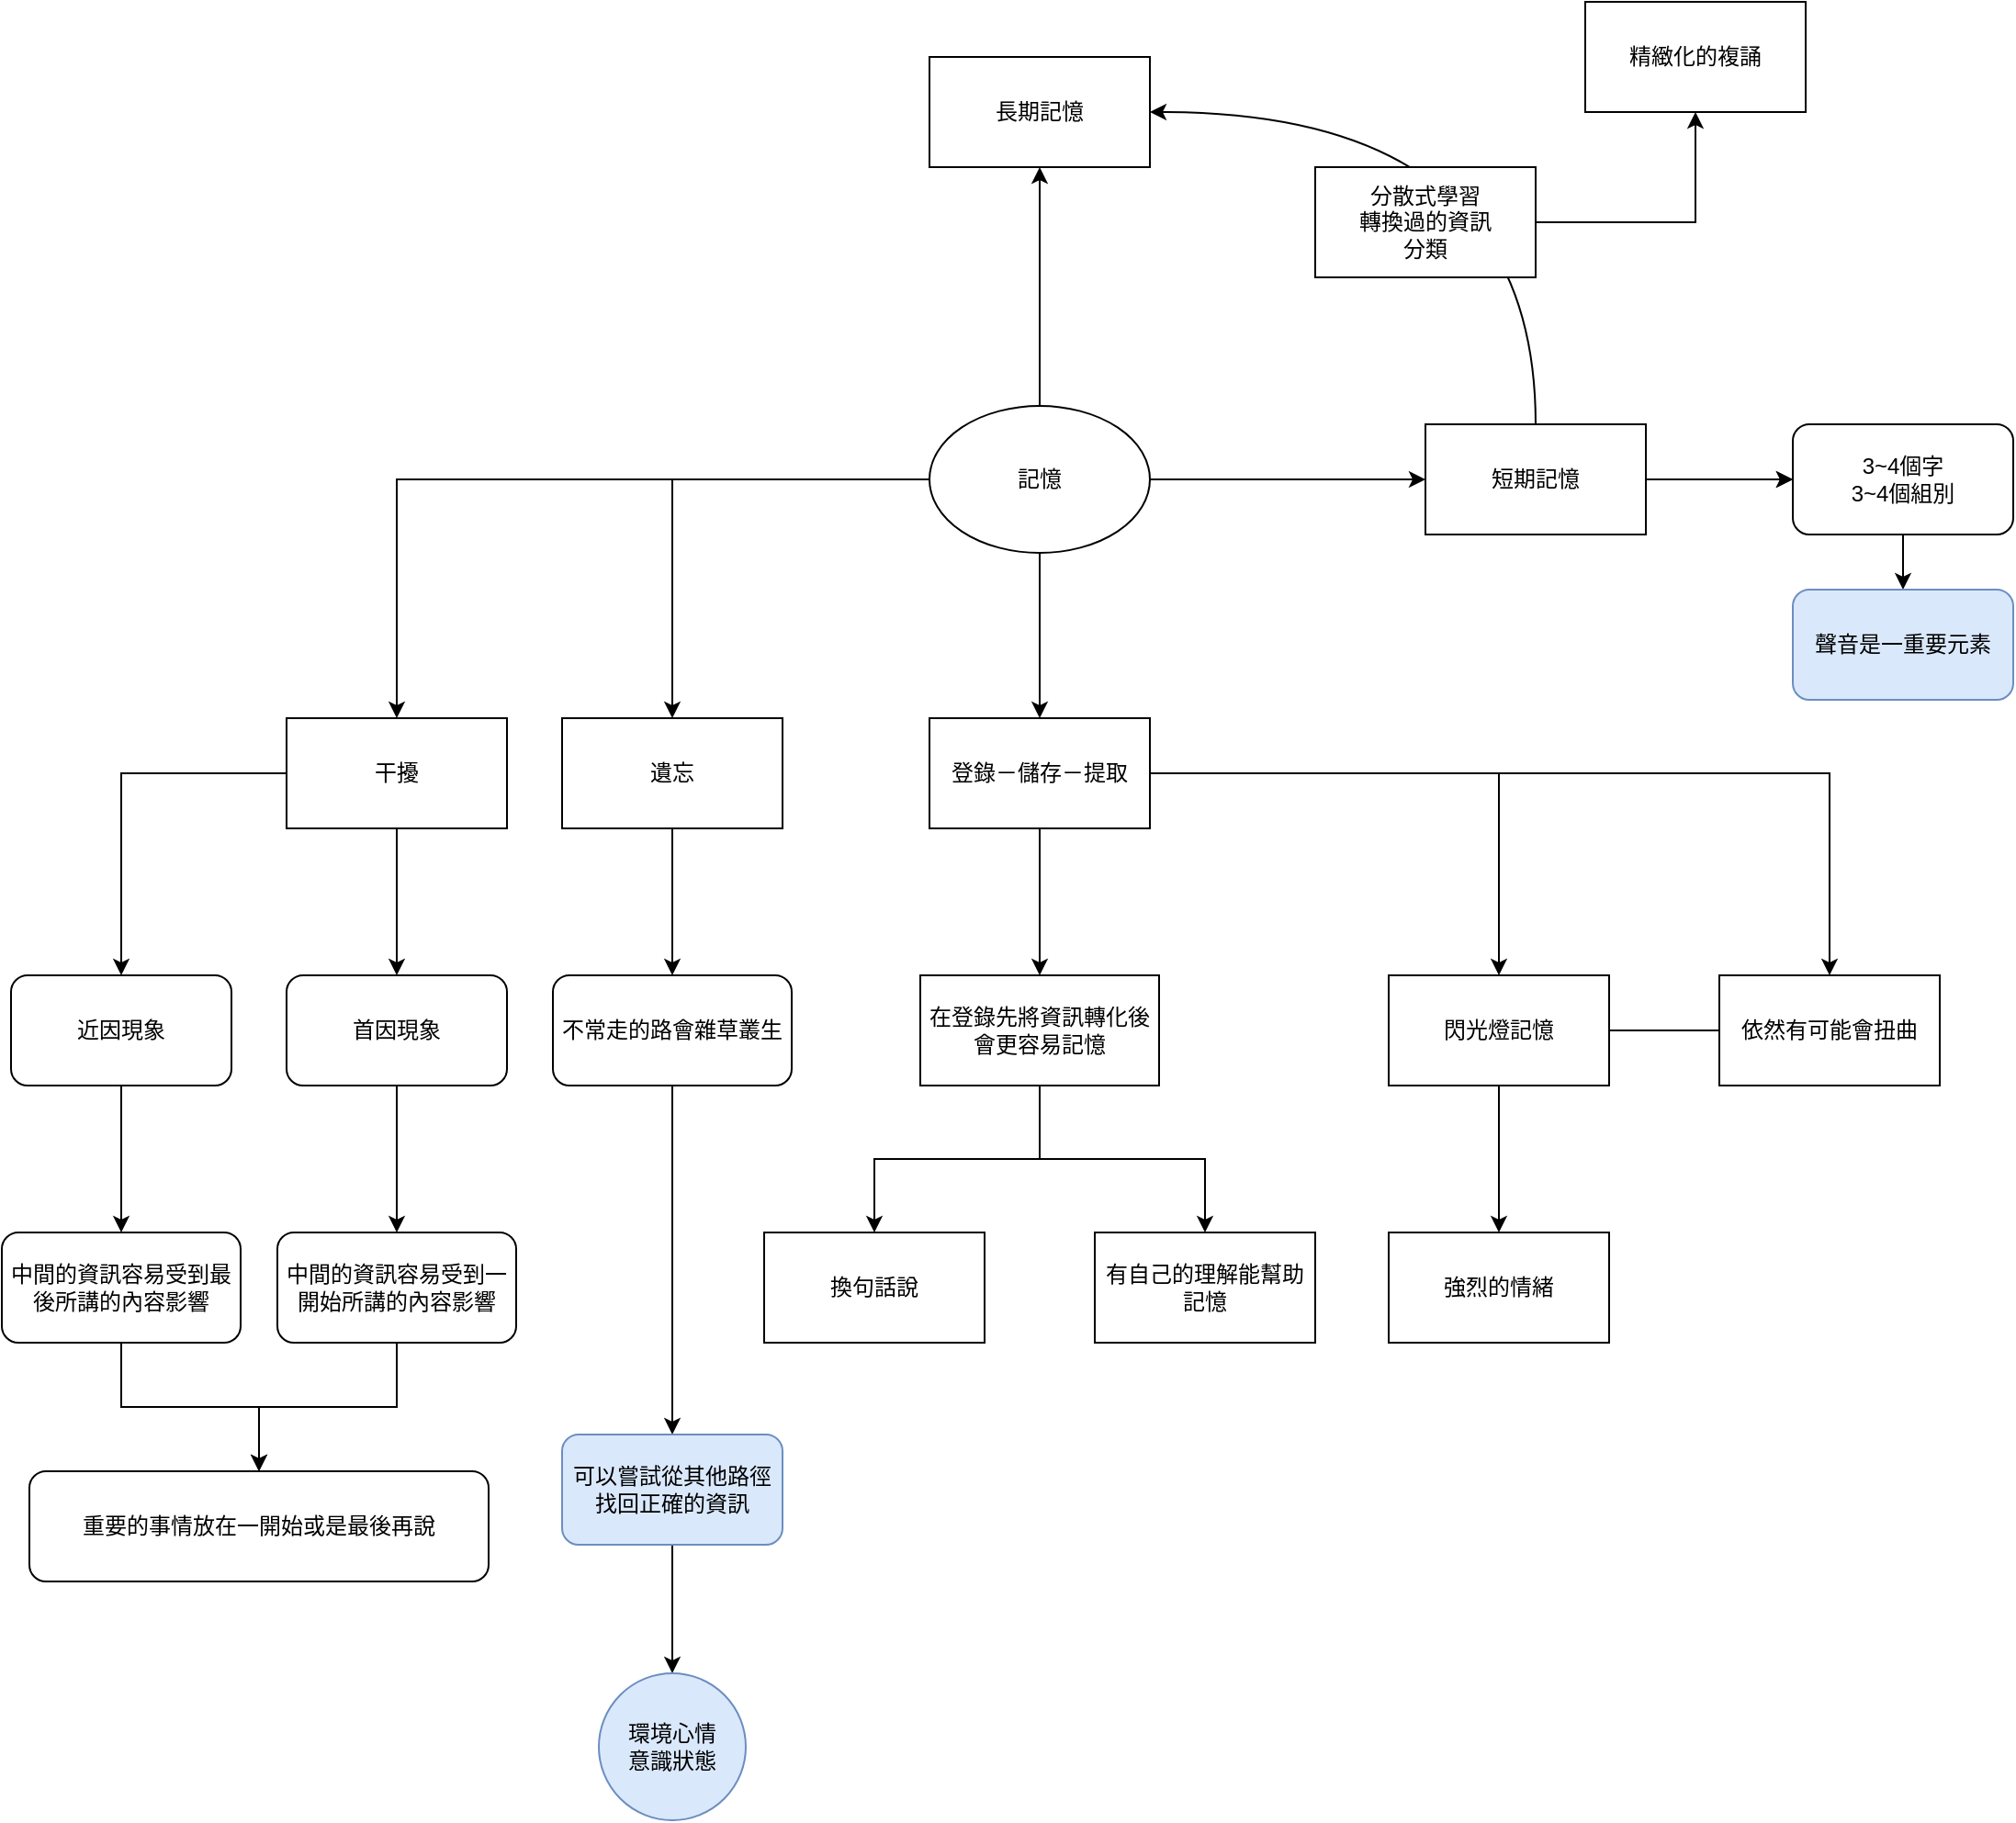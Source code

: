 <mxfile version="24.5.3" type="github">
  <diagram name="第 1 页" id="650_0008pZhlcv7stxL-">
    <mxGraphModel dx="1811" dy="1795" grid="1" gridSize="10" guides="1" tooltips="1" connect="1" arrows="1" fold="1" page="1" pageScale="1" pageWidth="827" pageHeight="1169" math="0" shadow="0">
      <root>
        <mxCell id="0" />
        <mxCell id="1" parent="0" />
        <mxCell id="lIHNAKvChLtOhRkSrMmg-3" value="" style="edgeStyle=orthogonalEdgeStyle;rounded=0;orthogonalLoop=1;jettySize=auto;html=1;" edge="1" parent="1" source="lIHNAKvChLtOhRkSrMmg-1" target="lIHNAKvChLtOhRkSrMmg-2">
          <mxGeometry relative="1" as="geometry" />
        </mxCell>
        <mxCell id="lIHNAKvChLtOhRkSrMmg-19" value="" style="edgeStyle=orthogonalEdgeStyle;rounded=0;orthogonalLoop=1;jettySize=auto;html=1;" edge="1" parent="1" source="lIHNAKvChLtOhRkSrMmg-1" target="lIHNAKvChLtOhRkSrMmg-18">
          <mxGeometry relative="1" as="geometry" />
        </mxCell>
        <mxCell id="lIHNAKvChLtOhRkSrMmg-21" value="" style="edgeStyle=orthogonalEdgeStyle;rounded=0;orthogonalLoop=1;jettySize=auto;html=1;" edge="1" parent="1" source="lIHNAKvChLtOhRkSrMmg-1" target="lIHNAKvChLtOhRkSrMmg-20">
          <mxGeometry relative="1" as="geometry" />
        </mxCell>
        <mxCell id="lIHNAKvChLtOhRkSrMmg-34" value="" style="edgeStyle=orthogonalEdgeStyle;rounded=0;orthogonalLoop=1;jettySize=auto;html=1;" edge="1" parent="1" source="lIHNAKvChLtOhRkSrMmg-1" target="lIHNAKvChLtOhRkSrMmg-33">
          <mxGeometry relative="1" as="geometry" />
        </mxCell>
        <mxCell id="lIHNAKvChLtOhRkSrMmg-36" value="" style="edgeStyle=orthogonalEdgeStyle;rounded=0;orthogonalLoop=1;jettySize=auto;html=1;" edge="1" parent="1" source="lIHNAKvChLtOhRkSrMmg-1" target="lIHNAKvChLtOhRkSrMmg-35">
          <mxGeometry relative="1" as="geometry" />
        </mxCell>
        <mxCell id="lIHNAKvChLtOhRkSrMmg-1" value="記憶" style="ellipse;whiteSpace=wrap;html=1;" vertex="1" parent="1">
          <mxGeometry x="350" y="160" width="120" height="80" as="geometry" />
        </mxCell>
        <mxCell id="lIHNAKvChLtOhRkSrMmg-5" value="" style="edgeStyle=orthogonalEdgeStyle;rounded=0;orthogonalLoop=1;jettySize=auto;html=1;" edge="1" parent="1" source="lIHNAKvChLtOhRkSrMmg-2" target="lIHNAKvChLtOhRkSrMmg-4">
          <mxGeometry relative="1" as="geometry" />
        </mxCell>
        <mxCell id="lIHNAKvChLtOhRkSrMmg-11" value="" style="edgeStyle=orthogonalEdgeStyle;rounded=0;orthogonalLoop=1;jettySize=auto;html=1;" edge="1" parent="1" source="lIHNAKvChLtOhRkSrMmg-2" target="lIHNAKvChLtOhRkSrMmg-10">
          <mxGeometry relative="1" as="geometry" />
        </mxCell>
        <mxCell id="lIHNAKvChLtOhRkSrMmg-15" value="" style="edgeStyle=orthogonalEdgeStyle;rounded=0;orthogonalLoop=1;jettySize=auto;html=1;" edge="1" parent="1" source="lIHNAKvChLtOhRkSrMmg-2" target="lIHNAKvChLtOhRkSrMmg-14">
          <mxGeometry relative="1" as="geometry" />
        </mxCell>
        <mxCell id="lIHNAKvChLtOhRkSrMmg-2" value="登錄－儲存－提取" style="whiteSpace=wrap;html=1;" vertex="1" parent="1">
          <mxGeometry x="350" y="330" width="120" height="60" as="geometry" />
        </mxCell>
        <mxCell id="lIHNAKvChLtOhRkSrMmg-7" value="" style="edgeStyle=orthogonalEdgeStyle;rounded=0;orthogonalLoop=1;jettySize=auto;html=1;" edge="1" parent="1" source="lIHNAKvChLtOhRkSrMmg-4" target="lIHNAKvChLtOhRkSrMmg-6">
          <mxGeometry relative="1" as="geometry" />
        </mxCell>
        <mxCell id="lIHNAKvChLtOhRkSrMmg-9" value="" style="edgeStyle=orthogonalEdgeStyle;rounded=0;orthogonalLoop=1;jettySize=auto;html=1;" edge="1" parent="1" source="lIHNAKvChLtOhRkSrMmg-4" target="lIHNAKvChLtOhRkSrMmg-8">
          <mxGeometry relative="1" as="geometry" />
        </mxCell>
        <mxCell id="lIHNAKvChLtOhRkSrMmg-4" value="在登錄先將資訊轉化後會更容易記憶" style="whiteSpace=wrap;html=1;" vertex="1" parent="1">
          <mxGeometry x="345" y="470" width="130" height="60" as="geometry" />
        </mxCell>
        <mxCell id="lIHNAKvChLtOhRkSrMmg-6" value="換句話說" style="whiteSpace=wrap;html=1;" vertex="1" parent="1">
          <mxGeometry x="260" y="610" width="120" height="60" as="geometry" />
        </mxCell>
        <mxCell id="lIHNAKvChLtOhRkSrMmg-8" value="有自己的理解能幫助記憶" style="whiteSpace=wrap;html=1;" vertex="1" parent="1">
          <mxGeometry x="440" y="610" width="120" height="60" as="geometry" />
        </mxCell>
        <mxCell id="lIHNAKvChLtOhRkSrMmg-13" value="" style="edgeStyle=orthogonalEdgeStyle;rounded=0;orthogonalLoop=1;jettySize=auto;html=1;" edge="1" parent="1" source="lIHNAKvChLtOhRkSrMmg-10" target="lIHNAKvChLtOhRkSrMmg-12">
          <mxGeometry relative="1" as="geometry" />
        </mxCell>
        <mxCell id="lIHNAKvChLtOhRkSrMmg-17" value="" style="edgeStyle=orthogonalEdgeStyle;rounded=0;orthogonalLoop=1;jettySize=auto;html=1;endArrow=none;endFill=0;" edge="1" parent="1" source="lIHNAKvChLtOhRkSrMmg-10" target="lIHNAKvChLtOhRkSrMmg-14">
          <mxGeometry relative="1" as="geometry" />
        </mxCell>
        <mxCell id="lIHNAKvChLtOhRkSrMmg-10" value="閃光燈記憶" style="whiteSpace=wrap;html=1;" vertex="1" parent="1">
          <mxGeometry x="600" y="470" width="120" height="60" as="geometry" />
        </mxCell>
        <mxCell id="lIHNAKvChLtOhRkSrMmg-12" value="強烈的情緒" style="whiteSpace=wrap;html=1;" vertex="1" parent="1">
          <mxGeometry x="600" y="610" width="120" height="60" as="geometry" />
        </mxCell>
        <mxCell id="lIHNAKvChLtOhRkSrMmg-14" value="依然有可能會扭曲" style="whiteSpace=wrap;html=1;" vertex="1" parent="1">
          <mxGeometry x="780" y="470" width="120" height="60" as="geometry" />
        </mxCell>
        <mxCell id="lIHNAKvChLtOhRkSrMmg-24" value="" style="edgeStyle=orthogonalEdgeStyle;rounded=0;orthogonalLoop=1;jettySize=auto;html=1;" edge="1" parent="1" source="lIHNAKvChLtOhRkSrMmg-18" target="lIHNAKvChLtOhRkSrMmg-23">
          <mxGeometry relative="1" as="geometry" />
        </mxCell>
        <mxCell id="lIHNAKvChLtOhRkSrMmg-27" style="edgeStyle=orthogonalEdgeStyle;rounded=0;orthogonalLoop=1;jettySize=auto;html=1;exitX=0.5;exitY=0;exitDx=0;exitDy=0;entryX=1;entryY=0.5;entryDx=0;entryDy=0;curved=1;" edge="1" parent="1" source="lIHNAKvChLtOhRkSrMmg-18" target="lIHNAKvChLtOhRkSrMmg-20">
          <mxGeometry relative="1" as="geometry" />
        </mxCell>
        <mxCell id="lIHNAKvChLtOhRkSrMmg-28" value="" style="edgeStyle=orthogonalEdgeStyle;rounded=0;orthogonalLoop=1;jettySize=auto;html=1;" edge="1" parent="1" source="lIHNAKvChLtOhRkSrMmg-18" target="lIHNAKvChLtOhRkSrMmg-23">
          <mxGeometry relative="1" as="geometry" />
        </mxCell>
        <mxCell id="lIHNAKvChLtOhRkSrMmg-30" value="" style="edgeStyle=orthogonalEdgeStyle;rounded=0;orthogonalLoop=1;jettySize=auto;html=1;" edge="1" parent="1" source="lIHNAKvChLtOhRkSrMmg-18" target="lIHNAKvChLtOhRkSrMmg-29">
          <mxGeometry relative="1" as="geometry" />
        </mxCell>
        <mxCell id="lIHNAKvChLtOhRkSrMmg-18" value="短期記憶" style="whiteSpace=wrap;html=1;" vertex="1" parent="1">
          <mxGeometry x="620" y="170" width="120" height="60" as="geometry" />
        </mxCell>
        <mxCell id="lIHNAKvChLtOhRkSrMmg-20" value="長期記憶" style="whiteSpace=wrap;html=1;" vertex="1" parent="1">
          <mxGeometry x="350" y="-30" width="120" height="60" as="geometry" />
        </mxCell>
        <mxCell id="lIHNAKvChLtOhRkSrMmg-23" value="3~4個字&lt;div&gt;3~4個組別&lt;/div&gt;" style="rounded=1;whiteSpace=wrap;html=1;" vertex="1" parent="1">
          <mxGeometry x="820" y="170" width="120" height="60" as="geometry" />
        </mxCell>
        <mxCell id="lIHNAKvChLtOhRkSrMmg-32" value="" style="edgeStyle=orthogonalEdgeStyle;rounded=0;orthogonalLoop=1;jettySize=auto;html=1;" edge="1" parent="1" source="lIHNAKvChLtOhRkSrMmg-25" target="lIHNAKvChLtOhRkSrMmg-31">
          <mxGeometry relative="1" as="geometry" />
        </mxCell>
        <mxCell id="lIHNAKvChLtOhRkSrMmg-25" value="分散式學習&lt;div&gt;轉換過的資訊&lt;/div&gt;&lt;div&gt;分類&lt;/div&gt;" style="whiteSpace=wrap;html=1;" vertex="1" parent="1">
          <mxGeometry x="560" y="30" width="120" height="60" as="geometry" />
        </mxCell>
        <mxCell id="lIHNAKvChLtOhRkSrMmg-29" value="聲音是一重要元素" style="rounded=1;whiteSpace=wrap;html=1;fillColor=#dae8fc;strokeColor=#6c8ebf;" vertex="1" parent="1">
          <mxGeometry x="820" y="260" width="120" height="60" as="geometry" />
        </mxCell>
        <mxCell id="lIHNAKvChLtOhRkSrMmg-31" value="精緻化的複誦" style="whiteSpace=wrap;html=1;" vertex="1" parent="1">
          <mxGeometry x="707" y="-60" width="120" height="60" as="geometry" />
        </mxCell>
        <mxCell id="lIHNAKvChLtOhRkSrMmg-38" value="" style="edgeStyle=orthogonalEdgeStyle;rounded=0;orthogonalLoop=1;jettySize=auto;html=1;" edge="1" parent="1" source="lIHNAKvChLtOhRkSrMmg-33" target="lIHNAKvChLtOhRkSrMmg-37">
          <mxGeometry relative="1" as="geometry" />
        </mxCell>
        <mxCell id="lIHNAKvChLtOhRkSrMmg-33" value="遺忘" style="whiteSpace=wrap;html=1;" vertex="1" parent="1">
          <mxGeometry x="150" y="330" width="120" height="60" as="geometry" />
        </mxCell>
        <mxCell id="lIHNAKvChLtOhRkSrMmg-40" value="" style="edgeStyle=orthogonalEdgeStyle;rounded=0;orthogonalLoop=1;jettySize=auto;html=1;" edge="1" parent="1" source="lIHNAKvChLtOhRkSrMmg-35" target="lIHNAKvChLtOhRkSrMmg-39">
          <mxGeometry relative="1" as="geometry" />
        </mxCell>
        <mxCell id="lIHNAKvChLtOhRkSrMmg-42" value="" style="edgeStyle=orthogonalEdgeStyle;rounded=0;orthogonalLoop=1;jettySize=auto;html=1;" edge="1" parent="1" source="lIHNAKvChLtOhRkSrMmg-35" target="lIHNAKvChLtOhRkSrMmg-41">
          <mxGeometry relative="1" as="geometry" />
        </mxCell>
        <mxCell id="lIHNAKvChLtOhRkSrMmg-35" value="干擾" style="whiteSpace=wrap;html=1;" vertex="1" parent="1">
          <mxGeometry y="330" width="120" height="60" as="geometry" />
        </mxCell>
        <mxCell id="lIHNAKvChLtOhRkSrMmg-54" value="" style="edgeStyle=orthogonalEdgeStyle;rounded=0;orthogonalLoop=1;jettySize=auto;html=1;" edge="1" parent="1" source="lIHNAKvChLtOhRkSrMmg-37" target="lIHNAKvChLtOhRkSrMmg-53">
          <mxGeometry relative="1" as="geometry" />
        </mxCell>
        <mxCell id="lIHNAKvChLtOhRkSrMmg-37" value="不常走的路會雜草叢生" style="rounded=1;whiteSpace=wrap;html=1;" vertex="1" parent="1">
          <mxGeometry x="145" y="470" width="130" height="60" as="geometry" />
        </mxCell>
        <mxCell id="lIHNAKvChLtOhRkSrMmg-46" value="" style="edgeStyle=orthogonalEdgeStyle;rounded=0;orthogonalLoop=1;jettySize=auto;html=1;" edge="1" parent="1" source="lIHNAKvChLtOhRkSrMmg-39" target="lIHNAKvChLtOhRkSrMmg-45">
          <mxGeometry relative="1" as="geometry" />
        </mxCell>
        <mxCell id="lIHNAKvChLtOhRkSrMmg-39" value="近因現象" style="rounded=1;whiteSpace=wrap;html=1;" vertex="1" parent="1">
          <mxGeometry x="-150" y="470" width="120" height="60" as="geometry" />
        </mxCell>
        <mxCell id="lIHNAKvChLtOhRkSrMmg-44" value="" style="edgeStyle=orthogonalEdgeStyle;rounded=0;orthogonalLoop=1;jettySize=auto;html=1;" edge="1" parent="1" source="lIHNAKvChLtOhRkSrMmg-41" target="lIHNAKvChLtOhRkSrMmg-43">
          <mxGeometry relative="1" as="geometry" />
        </mxCell>
        <mxCell id="lIHNAKvChLtOhRkSrMmg-41" value="首因現象" style="rounded=1;whiteSpace=wrap;html=1;" vertex="1" parent="1">
          <mxGeometry y="470" width="120" height="60" as="geometry" />
        </mxCell>
        <mxCell id="lIHNAKvChLtOhRkSrMmg-52" value="" style="edgeStyle=orthogonalEdgeStyle;rounded=0;orthogonalLoop=1;jettySize=auto;html=1;" edge="1" parent="1" source="lIHNAKvChLtOhRkSrMmg-43" target="lIHNAKvChLtOhRkSrMmg-47">
          <mxGeometry relative="1" as="geometry" />
        </mxCell>
        <mxCell id="lIHNAKvChLtOhRkSrMmg-43" value="中間的資訊容易受到一開始所講的內容影響" style="rounded=1;whiteSpace=wrap;html=1;" vertex="1" parent="1">
          <mxGeometry x="-5" y="610" width="130" height="60" as="geometry" />
        </mxCell>
        <mxCell id="lIHNAKvChLtOhRkSrMmg-51" value="" style="edgeStyle=orthogonalEdgeStyle;rounded=0;orthogonalLoop=1;jettySize=auto;html=1;" edge="1" parent="1" source="lIHNAKvChLtOhRkSrMmg-45" target="lIHNAKvChLtOhRkSrMmg-47">
          <mxGeometry relative="1" as="geometry" />
        </mxCell>
        <mxCell id="lIHNAKvChLtOhRkSrMmg-45" value="中間的資訊容易受到最後所講的內容影響" style="rounded=1;whiteSpace=wrap;html=1;" vertex="1" parent="1">
          <mxGeometry x="-155" y="610" width="130" height="60" as="geometry" />
        </mxCell>
        <mxCell id="lIHNAKvChLtOhRkSrMmg-47" value="重要的事情放在一開始或是最後再說" style="rounded=1;whiteSpace=wrap;html=1;" vertex="1" parent="1">
          <mxGeometry x="-140" y="740" width="250" height="60" as="geometry" />
        </mxCell>
        <mxCell id="lIHNAKvChLtOhRkSrMmg-56" value="" style="edgeStyle=orthogonalEdgeStyle;rounded=0;orthogonalLoop=1;jettySize=auto;html=1;" edge="1" parent="1" source="lIHNAKvChLtOhRkSrMmg-53" target="lIHNAKvChLtOhRkSrMmg-55">
          <mxGeometry relative="1" as="geometry" />
        </mxCell>
        <mxCell id="lIHNAKvChLtOhRkSrMmg-53" value="可以嘗試從其他路徑&lt;div&gt;找回正確的資訊&lt;/div&gt;" style="whiteSpace=wrap;html=1;rounded=1;fillColor=#dae8fc;strokeColor=#6c8ebf;" vertex="1" parent="1">
          <mxGeometry x="150" y="720" width="120" height="60" as="geometry" />
        </mxCell>
        <mxCell id="lIHNAKvChLtOhRkSrMmg-55" value="環境心情&lt;div&gt;意識狀態&lt;/div&gt;" style="ellipse;whiteSpace=wrap;html=1;fillColor=#dae8fc;strokeColor=#6c8ebf;rounded=1;" vertex="1" parent="1">
          <mxGeometry x="170" y="850" width="80" height="80" as="geometry" />
        </mxCell>
      </root>
    </mxGraphModel>
  </diagram>
</mxfile>
